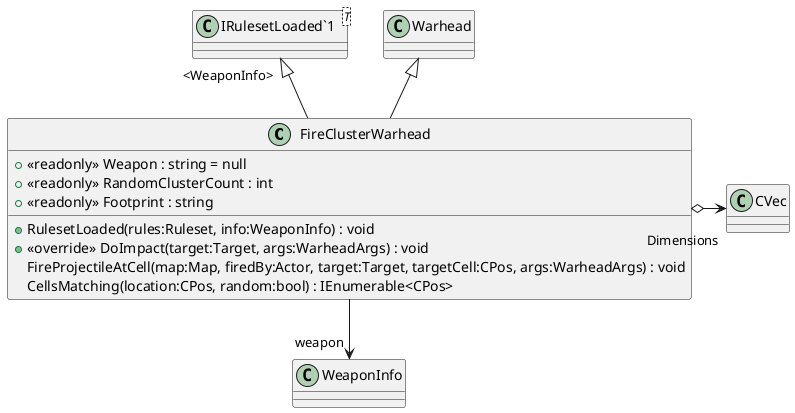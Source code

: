 @startuml
class FireClusterWarhead {
    + <<readonly>> Weapon : string = null
    + <<readonly>> RandomClusterCount : int
    + <<readonly>> Footprint : string
    + RulesetLoaded(rules:Ruleset, info:WeaponInfo) : void
    + <<override>> DoImpact(target:Target, args:WarheadArgs) : void
    FireProjectileAtCell(map:Map, firedBy:Actor, target:Target, targetCell:CPos, args:WarheadArgs) : void
    CellsMatching(location:CPos, random:bool) : IEnumerable<CPos>
}
class "IRulesetLoaded`1"<T> {
}
Warhead <|-- FireClusterWarhead
"IRulesetLoaded`1" "<WeaponInfo>" <|-- FireClusterWarhead
FireClusterWarhead o-> "Dimensions" CVec
FireClusterWarhead --> "weapon" WeaponInfo
@enduml
